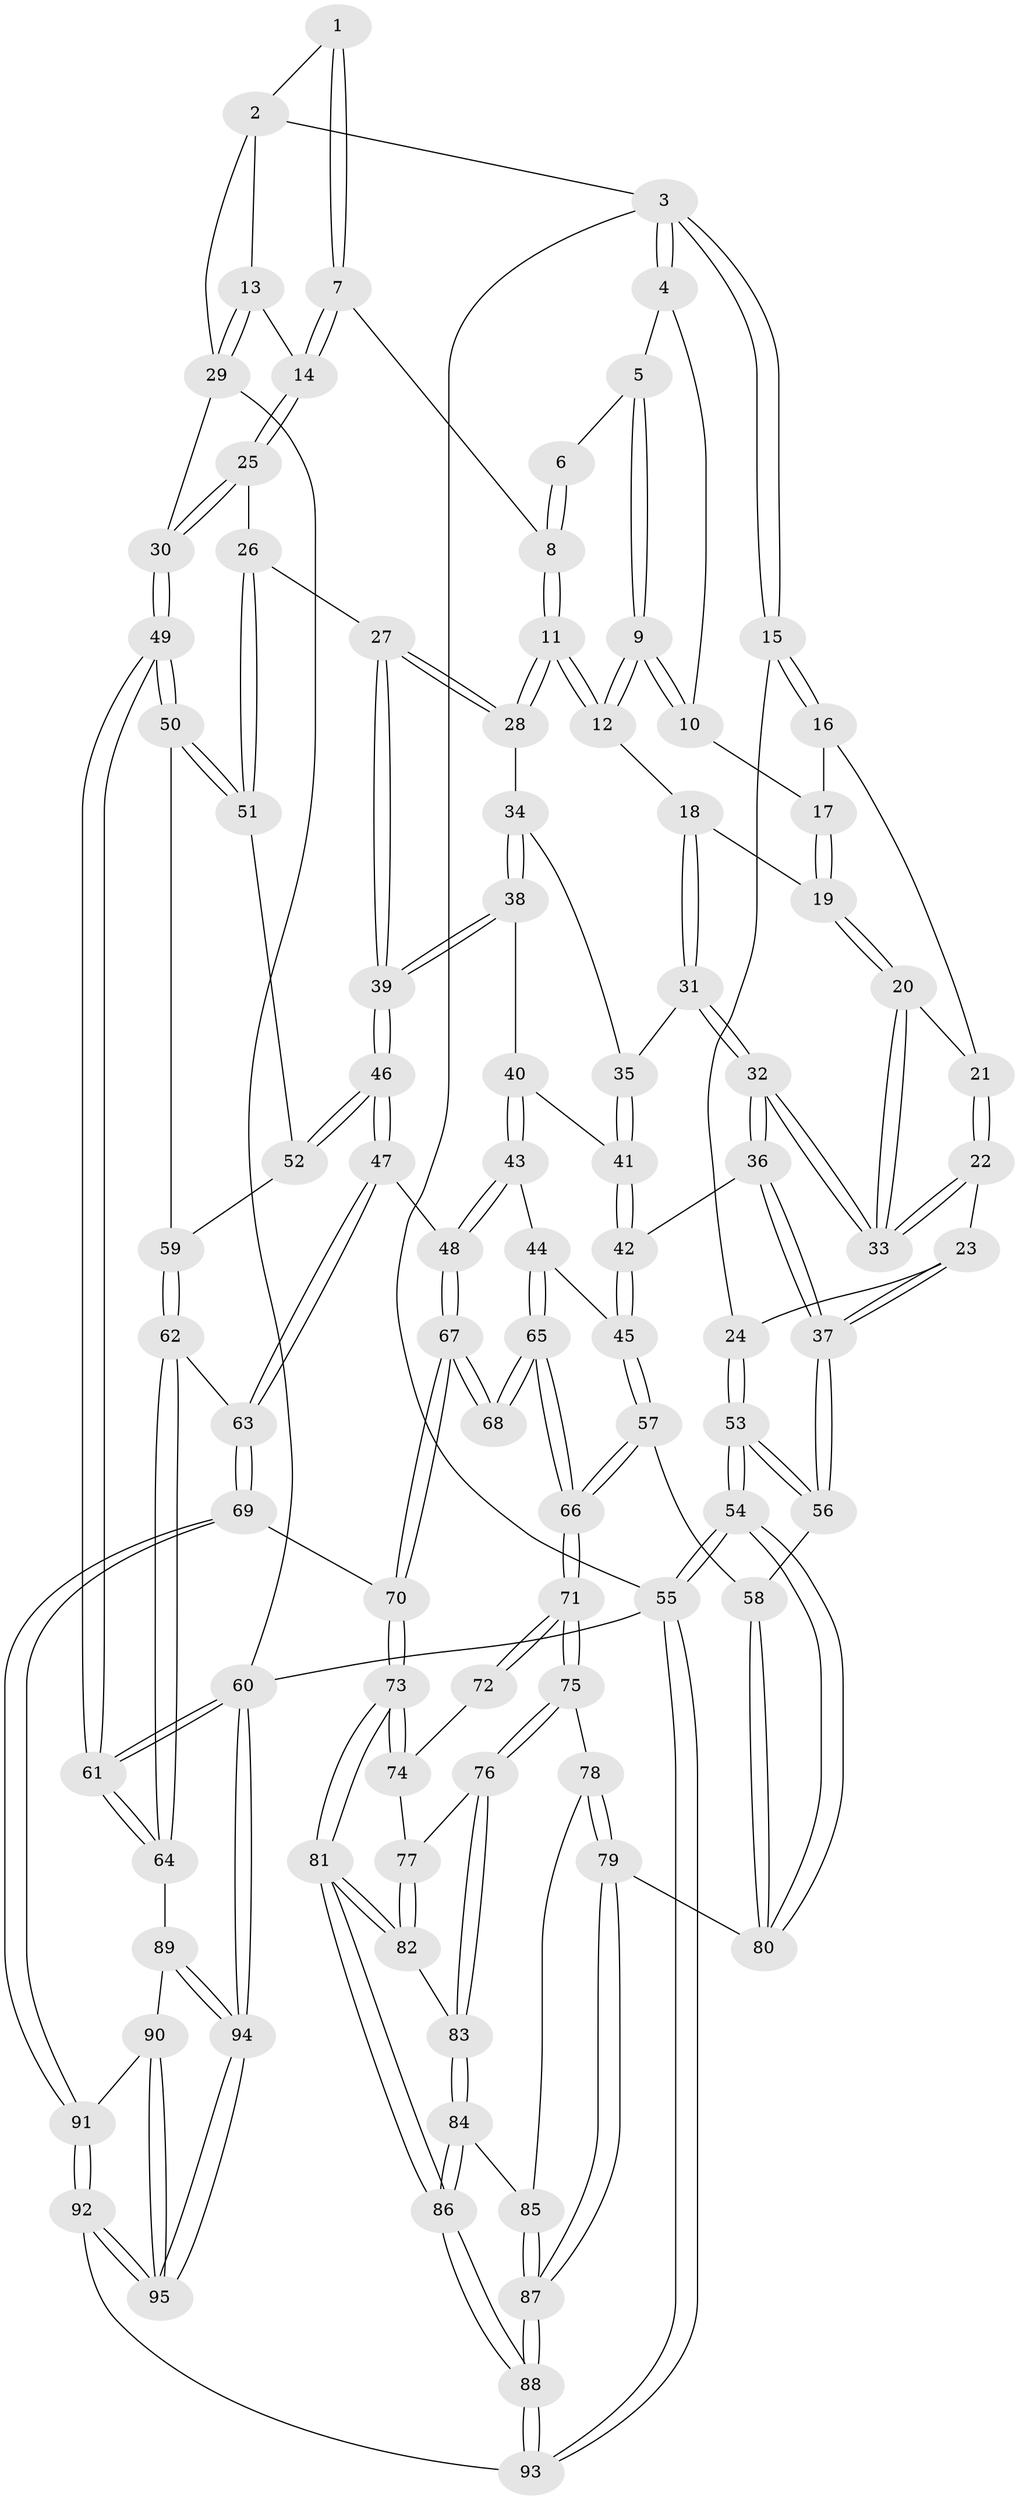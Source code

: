 // coarse degree distribution, {3: 0.16666666666666666, 5: 0.2777777777777778, 4: 0.4444444444444444, 6: 0.1111111111111111}
// Generated by graph-tools (version 1.1) at 2025/42/03/06/25 10:42:34]
// undirected, 95 vertices, 234 edges
graph export_dot {
graph [start="1"]
  node [color=gray90,style=filled];
  1 [pos="+0.6562376255542636+0"];
  2 [pos="+0.7931052358462926+0"];
  3 [pos="+0+0"];
  4 [pos="+0.251647871245431+0"];
  5 [pos="+0.45943099599319476+0"];
  6 [pos="+0.5628808199344169+0"];
  7 [pos="+0.6432985655195147+0.09412529037531292"];
  8 [pos="+0.5704692262358637+0.13946023857971038"];
  9 [pos="+0.43171824342844006+0.08783420803139226"];
  10 [pos="+0.24775077075715957+0.07883110961641122"];
  11 [pos="+0.5206100268271806+0.1943595408632161"];
  12 [pos="+0.4652590085064676+0.17664668624931937"];
  13 [pos="+0.8251392758324017+0.1420638222032498"];
  14 [pos="+0.8219868788339337+0.1579685181889399"];
  15 [pos="+0+0"];
  16 [pos="+0.10972163007484194+0.11376049990876998"];
  17 [pos="+0.23646953567961565+0.09546318098339905"];
  18 [pos="+0.4101594798284097+0.215382007775516"];
  19 [pos="+0.2534178047167805+0.14725517357810003"];
  20 [pos="+0.22411882624887183+0.2551016913084335"];
  21 [pos="+0.12130900763899378+0.14100813972242954"];
  22 [pos="+0.13267907397485265+0.28564430003214364"];
  23 [pos="+0.12418048765008571+0.28517832594164255"];
  24 [pos="+0+0.2413134175245718"];
  25 [pos="+0.8417616140471216+0.2915212459362507"];
  26 [pos="+0.8295416079048382+0.3049116505043254"];
  27 [pos="+0.8035971882484082+0.31752889574662296"];
  28 [pos="+0.522798961544252+0.19704648917395967"];
  29 [pos="+1+0"];
  30 [pos="+1+0.275495138470539"];
  31 [pos="+0.3466774769245989+0.30508364464160603"];
  32 [pos="+0.258830082809609+0.3692519418369886"];
  33 [pos="+0.2265668154675641+0.32475484410282696"];
  34 [pos="+0.5228204624764371+0.31343241783073333"];
  35 [pos="+0.4571688034571806+0.3639262906197289"];
  36 [pos="+0.25753940040546797+0.38139404191857396"];
  37 [pos="+0+0.5455671276281567"];
  38 [pos="+0.563647987484728+0.387198631013241"];
  39 [pos="+0.7202440293309056+0.4194704136294183"];
  40 [pos="+0.5008600730647222+0.43792262791279385"];
  41 [pos="+0.46614976540611486+0.42128587523274025"];
  42 [pos="+0.3168615285133773+0.46444531469861416"];
  43 [pos="+0.5262565711292251+0.5966402052509421"];
  44 [pos="+0.5218896161659402+0.5969442276422914"];
  45 [pos="+0.3417084369613877+0.5550687661001633"];
  46 [pos="+0.6808925325745793+0.5691097753735228"];
  47 [pos="+0.6547811208569102+0.6216729243768169"];
  48 [pos="+0.6174108702256785+0.6284009724156167"];
  49 [pos="+1+0.5789053274042267"];
  50 [pos="+1+0.5687838729961735"];
  51 [pos="+0.890334828288733+0.43848035533499297"];
  52 [pos="+0.87130695792309+0.5611515631868049"];
  53 [pos="+0+0.5781234563747066"];
  54 [pos="+0+1"];
  55 [pos="+0+1"];
  56 [pos="+0+0.5779220312946043"];
  57 [pos="+0.2618144235283891+0.6693439625462366"];
  58 [pos="+0.17223315780430926+0.6846403505607223"];
  59 [pos="+0.9193781305796584+0.6190895581720682"];
  60 [pos="+1+1"];
  61 [pos="+1+0.9925894685314022"];
  62 [pos="+0.8349190324610687+0.7663996148522259"];
  63 [pos="+0.7572701868704427+0.726042634199925"];
  64 [pos="+0.8508341993823306+0.7887088480465018"];
  65 [pos="+0.43076704764305174+0.7061490608573653"];
  66 [pos="+0.34415927133300744+0.7599030558057168"];
  67 [pos="+0.54742111968405+0.766316775894129"];
  68 [pos="+0.4853166702091106+0.773429247746282"];
  69 [pos="+0.6244112961931026+0.8867583685386765"];
  70 [pos="+0.5544687556994609+0.858524372208755"];
  71 [pos="+0.3458467131389266+0.7649848577514635"];
  72 [pos="+0.4812942439583514+0.7751000021090787"];
  73 [pos="+0.48788049803702+0.9101666229506582"];
  74 [pos="+0.46601864587933245+0.7993573654533125"];
  75 [pos="+0.3460166363442516+0.7680092039897993"];
  76 [pos="+0.3511328974771571+0.7775793172534998"];
  77 [pos="+0.4316271228731774+0.8304093586877316"];
  78 [pos="+0.32861595054727544+0.7881515918051001"];
  79 [pos="+0.21175939913413372+0.8810680624146596"];
  80 [pos="+0.17059998337599006+0.8675233594021082"];
  81 [pos="+0.48453055858140626+0.9131815847519023"];
  82 [pos="+0.4453392060420961+0.8577651755273762"];
  83 [pos="+0.3625750910443001+0.8586262267731951"];
  84 [pos="+0.3626520282015437+0.8680681490695654"];
  85 [pos="+0.29585521768417816+0.8874772101003673"];
  86 [pos="+0.4264098000579927+1"];
  87 [pos="+0.2602584197839301+0.920411553816846"];
  88 [pos="+0.3998311297216144+1"];
  89 [pos="+0.7808187406581809+0.9087140270888702"];
  90 [pos="+0.707986488471492+0.9388245052728762"];
  91 [pos="+0.6439494115726024+0.9218085601323953"];
  92 [pos="+0.49061033437007995+1"];
  93 [pos="+0.4016178877950735+1"];
  94 [pos="+0.9327004185910761+1"];
  95 [pos="+0.7129978465478498+1"];
  1 -- 2;
  1 -- 7;
  1 -- 7;
  2 -- 3;
  2 -- 13;
  2 -- 29;
  3 -- 4;
  3 -- 4;
  3 -- 15;
  3 -- 15;
  3 -- 55;
  4 -- 5;
  4 -- 10;
  5 -- 6;
  5 -- 9;
  5 -- 9;
  6 -- 8;
  6 -- 8;
  7 -- 8;
  7 -- 14;
  7 -- 14;
  8 -- 11;
  8 -- 11;
  9 -- 10;
  9 -- 10;
  9 -- 12;
  9 -- 12;
  10 -- 17;
  11 -- 12;
  11 -- 12;
  11 -- 28;
  11 -- 28;
  12 -- 18;
  13 -- 14;
  13 -- 29;
  13 -- 29;
  14 -- 25;
  14 -- 25;
  15 -- 16;
  15 -- 16;
  15 -- 24;
  16 -- 17;
  16 -- 21;
  17 -- 19;
  17 -- 19;
  18 -- 19;
  18 -- 31;
  18 -- 31;
  19 -- 20;
  19 -- 20;
  20 -- 21;
  20 -- 33;
  20 -- 33;
  21 -- 22;
  21 -- 22;
  22 -- 23;
  22 -- 33;
  22 -- 33;
  23 -- 24;
  23 -- 37;
  23 -- 37;
  24 -- 53;
  24 -- 53;
  25 -- 26;
  25 -- 30;
  25 -- 30;
  26 -- 27;
  26 -- 51;
  26 -- 51;
  27 -- 28;
  27 -- 28;
  27 -- 39;
  27 -- 39;
  28 -- 34;
  29 -- 30;
  29 -- 60;
  30 -- 49;
  30 -- 49;
  31 -- 32;
  31 -- 32;
  31 -- 35;
  32 -- 33;
  32 -- 33;
  32 -- 36;
  32 -- 36;
  34 -- 35;
  34 -- 38;
  34 -- 38;
  35 -- 41;
  35 -- 41;
  36 -- 37;
  36 -- 37;
  36 -- 42;
  37 -- 56;
  37 -- 56;
  38 -- 39;
  38 -- 39;
  38 -- 40;
  39 -- 46;
  39 -- 46;
  40 -- 41;
  40 -- 43;
  40 -- 43;
  41 -- 42;
  41 -- 42;
  42 -- 45;
  42 -- 45;
  43 -- 44;
  43 -- 48;
  43 -- 48;
  44 -- 45;
  44 -- 65;
  44 -- 65;
  45 -- 57;
  45 -- 57;
  46 -- 47;
  46 -- 47;
  46 -- 52;
  46 -- 52;
  47 -- 48;
  47 -- 63;
  47 -- 63;
  48 -- 67;
  48 -- 67;
  49 -- 50;
  49 -- 50;
  49 -- 61;
  49 -- 61;
  50 -- 51;
  50 -- 51;
  50 -- 59;
  51 -- 52;
  52 -- 59;
  53 -- 54;
  53 -- 54;
  53 -- 56;
  53 -- 56;
  54 -- 55;
  54 -- 55;
  54 -- 80;
  54 -- 80;
  55 -- 93;
  55 -- 93;
  55 -- 60;
  56 -- 58;
  57 -- 58;
  57 -- 66;
  57 -- 66;
  58 -- 80;
  58 -- 80;
  59 -- 62;
  59 -- 62;
  60 -- 61;
  60 -- 61;
  60 -- 94;
  60 -- 94;
  61 -- 64;
  61 -- 64;
  62 -- 63;
  62 -- 64;
  62 -- 64;
  63 -- 69;
  63 -- 69;
  64 -- 89;
  65 -- 66;
  65 -- 66;
  65 -- 68;
  65 -- 68;
  66 -- 71;
  66 -- 71;
  67 -- 68;
  67 -- 68;
  67 -- 70;
  67 -- 70;
  69 -- 70;
  69 -- 91;
  69 -- 91;
  70 -- 73;
  70 -- 73;
  71 -- 72;
  71 -- 72;
  71 -- 75;
  71 -- 75;
  72 -- 74;
  73 -- 74;
  73 -- 74;
  73 -- 81;
  73 -- 81;
  74 -- 77;
  75 -- 76;
  75 -- 76;
  75 -- 78;
  76 -- 77;
  76 -- 83;
  76 -- 83;
  77 -- 82;
  77 -- 82;
  78 -- 79;
  78 -- 79;
  78 -- 85;
  79 -- 80;
  79 -- 87;
  79 -- 87;
  81 -- 82;
  81 -- 82;
  81 -- 86;
  81 -- 86;
  82 -- 83;
  83 -- 84;
  83 -- 84;
  84 -- 85;
  84 -- 86;
  84 -- 86;
  85 -- 87;
  85 -- 87;
  86 -- 88;
  86 -- 88;
  87 -- 88;
  87 -- 88;
  88 -- 93;
  88 -- 93;
  89 -- 90;
  89 -- 94;
  89 -- 94;
  90 -- 91;
  90 -- 95;
  90 -- 95;
  91 -- 92;
  91 -- 92;
  92 -- 93;
  92 -- 95;
  92 -- 95;
  94 -- 95;
  94 -- 95;
}
